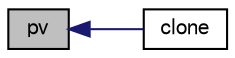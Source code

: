 digraph "pv"
{
  bgcolor="transparent";
  edge [fontname="FreeSans",fontsize="10",labelfontname="FreeSans",labelfontsize="10"];
  node [fontname="FreeSans",fontsize="10",shape=record];
  rankdir="LR";
  Node63 [label="pv",height=0.2,width=0.4,color="black", fillcolor="grey75", style="filled", fontcolor="black"];
  Node63 -> Node64 [dir="back",color="midnightblue",fontsize="10",style="solid",fontname="FreeSans"];
  Node64 [label="clone",height=0.2,width=0.4,color="black",URL="$a29846.html#af022e70d5b5476192357f6bf43a14f37",tooltip="Construct and return clone. "];
}
